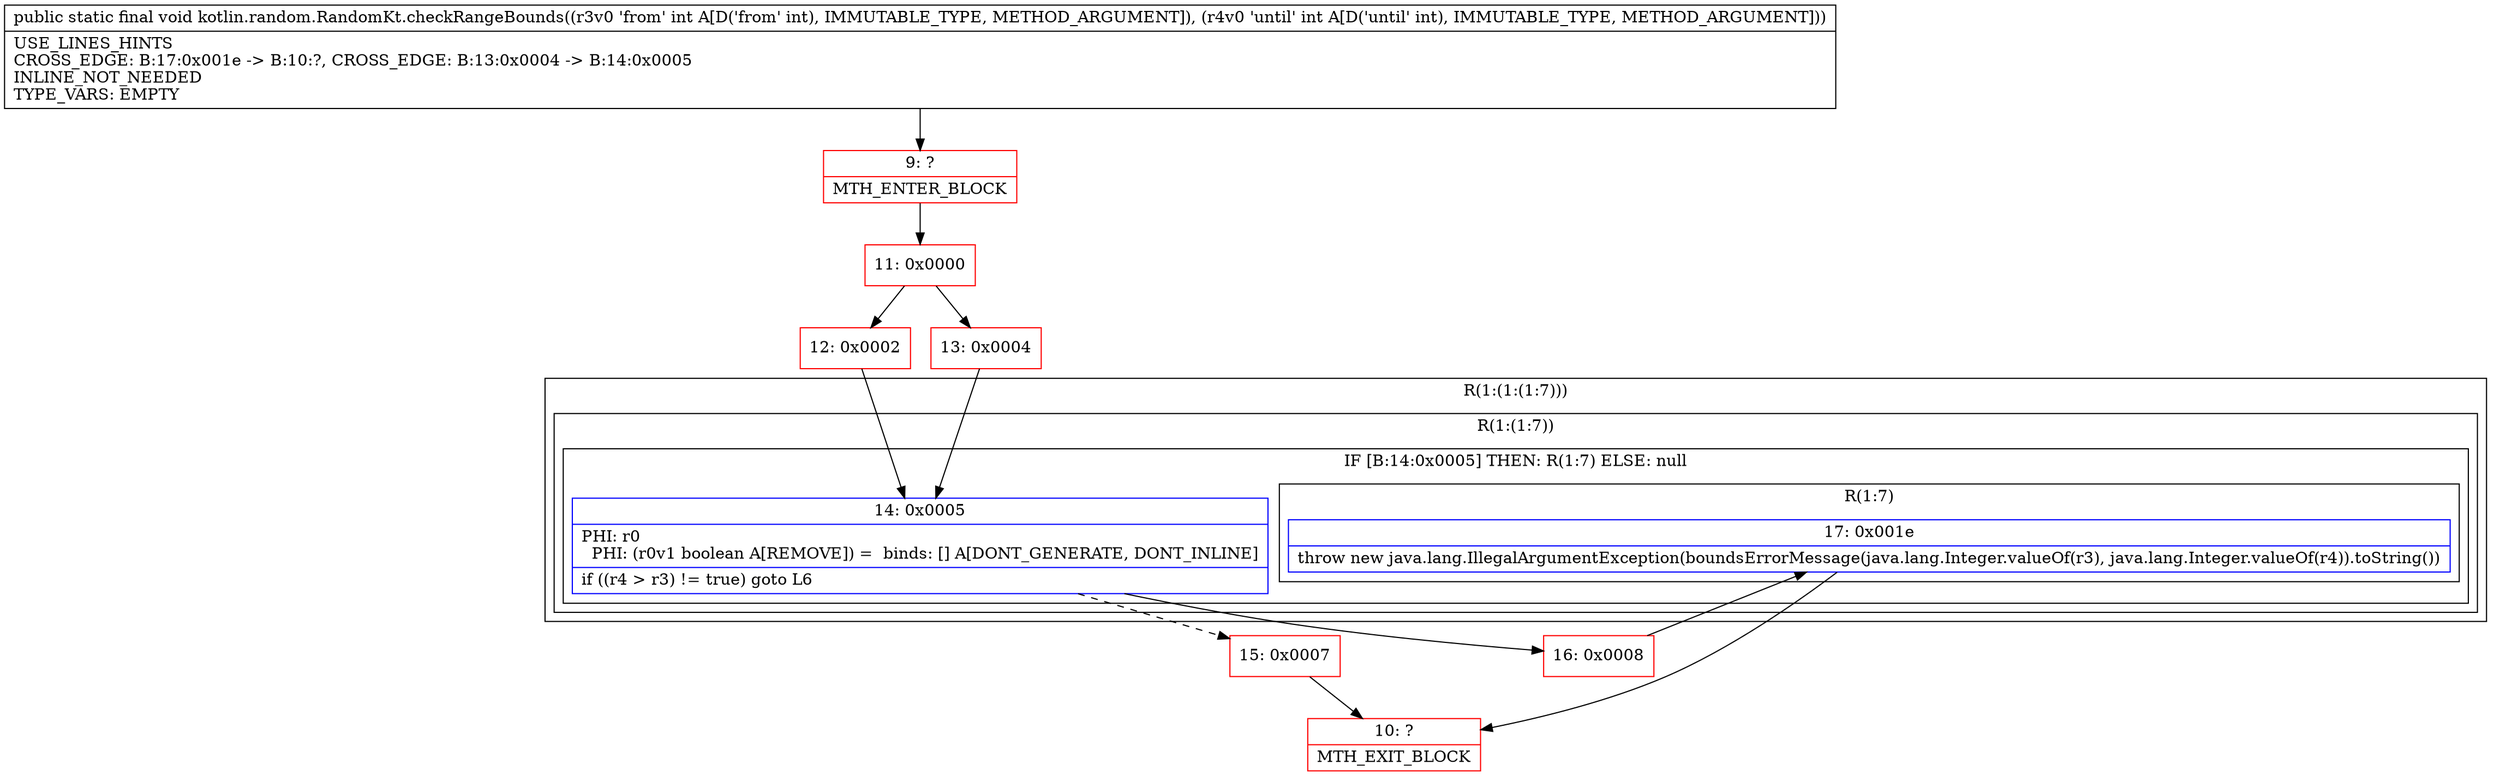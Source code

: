digraph "CFG forkotlin.random.RandomKt.checkRangeBounds(II)V" {
subgraph cluster_Region_469718569 {
label = "R(1:(1:(1:7)))";
node [shape=record,color=blue];
subgraph cluster_Region_1718486611 {
label = "R(1:(1:7))";
node [shape=record,color=blue];
subgraph cluster_IfRegion_1760927031 {
label = "IF [B:14:0x0005] THEN: R(1:7) ELSE: null";
node [shape=record,color=blue];
Node_14 [shape=record,label="{14\:\ 0x0005|PHI: r0 \l  PHI: (r0v1 boolean A[REMOVE]) =  binds: [] A[DONT_GENERATE, DONT_INLINE]\l|if ((r4 \> r3) != true) goto L6\l}"];
subgraph cluster_Region_1218376975 {
label = "R(1:7)";
node [shape=record,color=blue];
Node_17 [shape=record,label="{17\:\ 0x001e|throw new java.lang.IllegalArgumentException(boundsErrorMessage(java.lang.Integer.valueOf(r3), java.lang.Integer.valueOf(r4)).toString())\l}"];
}
}
}
}
Node_9 [shape=record,color=red,label="{9\:\ ?|MTH_ENTER_BLOCK\l}"];
Node_11 [shape=record,color=red,label="{11\:\ 0x0000}"];
Node_12 [shape=record,color=red,label="{12\:\ 0x0002}"];
Node_15 [shape=record,color=red,label="{15\:\ 0x0007}"];
Node_10 [shape=record,color=red,label="{10\:\ ?|MTH_EXIT_BLOCK\l}"];
Node_16 [shape=record,color=red,label="{16\:\ 0x0008}"];
Node_13 [shape=record,color=red,label="{13\:\ 0x0004}"];
MethodNode[shape=record,label="{public static final void kotlin.random.RandomKt.checkRangeBounds((r3v0 'from' int A[D('from' int), IMMUTABLE_TYPE, METHOD_ARGUMENT]), (r4v0 'until' int A[D('until' int), IMMUTABLE_TYPE, METHOD_ARGUMENT]))  | USE_LINES_HINTS\lCROSS_EDGE: B:17:0x001e \-\> B:10:?, CROSS_EDGE: B:13:0x0004 \-\> B:14:0x0005\lINLINE_NOT_NEEDED\lTYPE_VARS: EMPTY\l}"];
MethodNode -> Node_9;Node_14 -> Node_15[style=dashed];
Node_14 -> Node_16;
Node_17 -> Node_10;
Node_9 -> Node_11;
Node_11 -> Node_12;
Node_11 -> Node_13;
Node_12 -> Node_14;
Node_15 -> Node_10;
Node_16 -> Node_17;
Node_13 -> Node_14;
}

